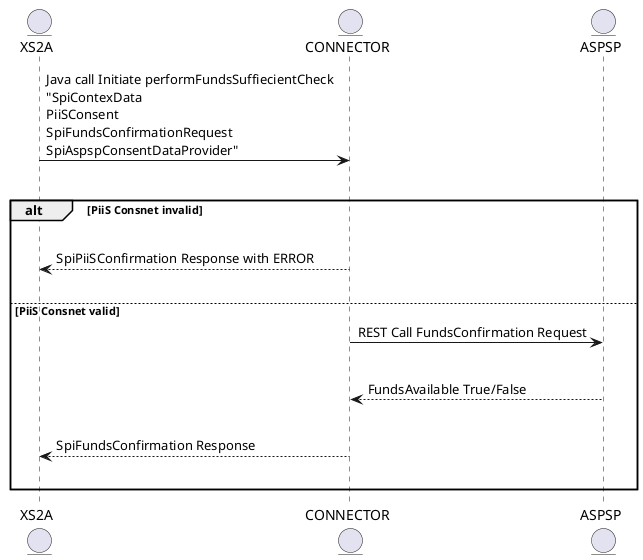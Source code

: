 @startuml
entity XS2A as xs2a
entity CONNECTOR as con
entity ASPSP as aspsp
xs2a->con: Java call Initiate performFundsSuffiecientCheck\n"SpiContexData\nPiiSConsent\nSpiFundsConfirmationRequest\nSpiAspspConsentDataProvider"
|||
alt PiiS Consnet invalid
|||
con-->xs2a: SpiPiiSConfirmation Response with ERROR
|||
else PiiS Consnet valid
con->aspsp: REST Call FundsConfirmation Request
|||
aspsp-->con: FundsAvailable True/False
|||
con-->xs2a: SpiFundsConfirmation Response
|||
end
@enduml
